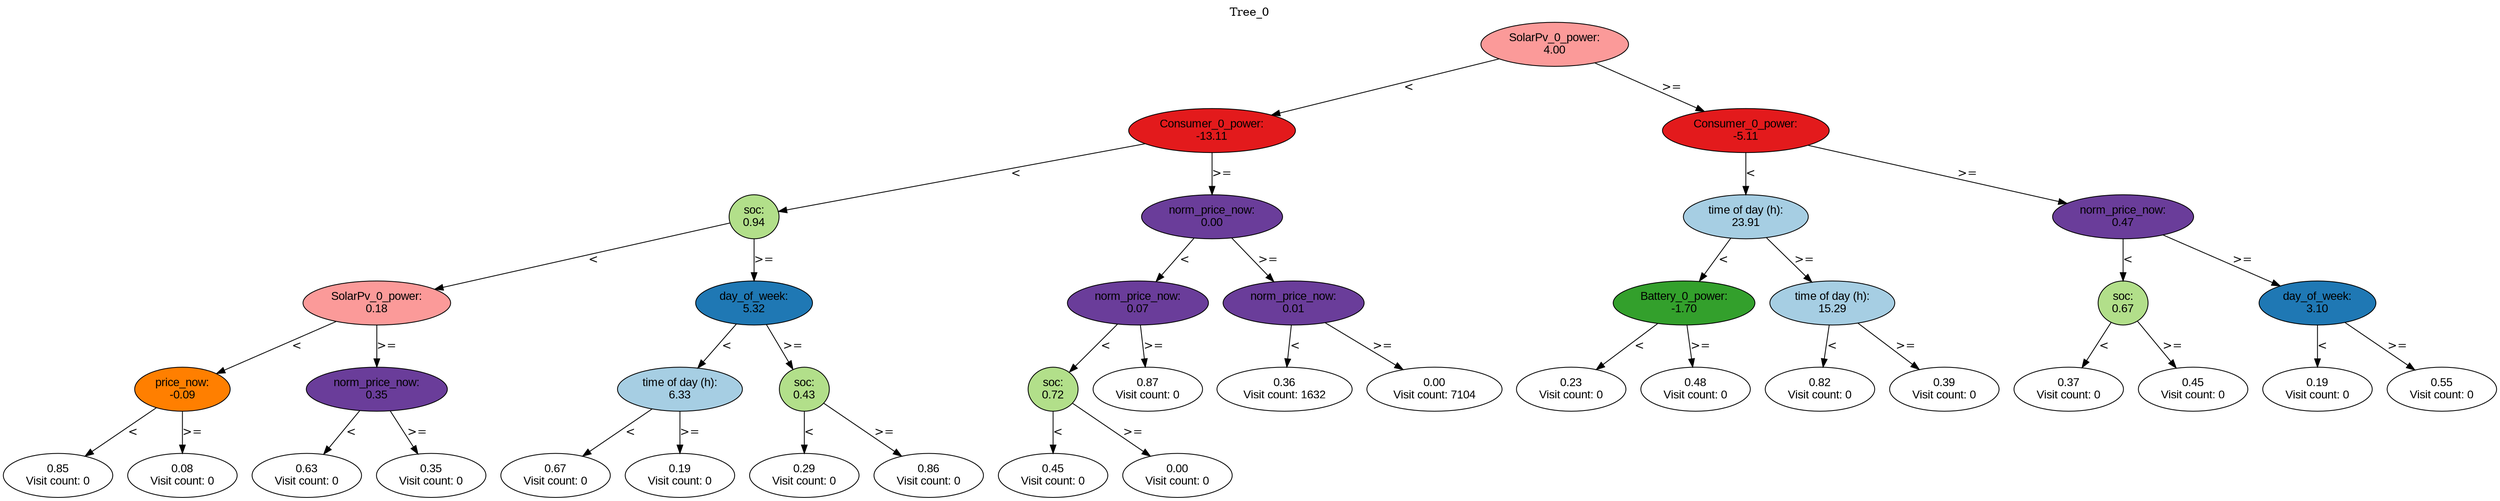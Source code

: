 digraph BST {
    node [fontname="Arial" style=filled colorscheme=paired12];
    0 [ label = "SolarPv_0_power:
4.00" fillcolor=5];
    1 [ label = "Consumer_0_power:
-13.11" fillcolor=6];
    2 [ label = "soc:
0.94" fillcolor=3];
    3 [ label = "SolarPv_0_power:
0.18" fillcolor=5];
    4 [ label = "price_now:
-0.09" fillcolor=8];
    5 [ label = "0.85
Visit count: 0" fillcolor=white];
    6 [ label = "0.08
Visit count: 0" fillcolor=white];
    7 [ label = "norm_price_now:
0.35" fillcolor=10];
    8 [ label = "0.63
Visit count: 0" fillcolor=white];
    9 [ label = "0.35
Visit count: 0" fillcolor=white];
    10 [ label = "day_of_week:
5.32" fillcolor=2];
    11 [ label = "time of day (h):
6.33" fillcolor=1];
    12 [ label = "0.67
Visit count: 0" fillcolor=white];
    13 [ label = "0.19
Visit count: 0" fillcolor=white];
    14 [ label = "soc:
0.43" fillcolor=3];
    15 [ label = "0.29
Visit count: 0" fillcolor=white];
    16 [ label = "0.86
Visit count: 0" fillcolor=white];
    17 [ label = "norm_price_now:
0.00" fillcolor=10];
    18 [ label = "norm_price_now:
0.07" fillcolor=10];
    19 [ label = "soc:
0.72" fillcolor=3];
    20 [ label = "0.45
Visit count: 0" fillcolor=white];
    21 [ label = "0.00
Visit count: 0" fillcolor=white];
    22 [ label = "0.87
Visit count: 0" fillcolor=white];
    23 [ label = "norm_price_now:
0.01" fillcolor=10];
    24 [ label = "0.36
Visit count: 1632" fillcolor=white];
    25 [ label = "0.00
Visit count: 7104" fillcolor=white];
    26 [ label = "Consumer_0_power:
-5.11" fillcolor=6];
    27 [ label = "time of day (h):
23.91" fillcolor=1];
    28 [ label = "Battery_0_power:
-1.70" fillcolor=4];
    29 [ label = "0.23
Visit count: 0" fillcolor=white];
    30 [ label = "0.48
Visit count: 0" fillcolor=white];
    31 [ label = "time of day (h):
15.29" fillcolor=1];
    32 [ label = "0.82
Visit count: 0" fillcolor=white];
    33 [ label = "0.39
Visit count: 0" fillcolor=white];
    34 [ label = "norm_price_now:
0.47" fillcolor=10];
    35 [ label = "soc:
0.67" fillcolor=3];
    36 [ label = "0.37
Visit count: 0" fillcolor=white];
    37 [ label = "0.45
Visit count: 0" fillcolor=white];
    38 [ label = "day_of_week:
3.10" fillcolor=2];
    39 [ label = "0.19
Visit count: 0" fillcolor=white];
    40 [ label = "0.55
Visit count: 0" fillcolor=white];

    0  -> 1[ label = "<"];
    0  -> 26[ label = ">="];
    1  -> 2[ label = "<"];
    1  -> 17[ label = ">="];
    2  -> 3[ label = "<"];
    2  -> 10[ label = ">="];
    3  -> 4[ label = "<"];
    3  -> 7[ label = ">="];
    4  -> 5[ label = "<"];
    4  -> 6[ label = ">="];
    7  -> 8[ label = "<"];
    7  -> 9[ label = ">="];
    10  -> 11[ label = "<"];
    10  -> 14[ label = ">="];
    11  -> 12[ label = "<"];
    11  -> 13[ label = ">="];
    14  -> 15[ label = "<"];
    14  -> 16[ label = ">="];
    17  -> 18[ label = "<"];
    17  -> 23[ label = ">="];
    18  -> 19[ label = "<"];
    18  -> 22[ label = ">="];
    19  -> 20[ label = "<"];
    19  -> 21[ label = ">="];
    23  -> 24[ label = "<"];
    23  -> 25[ label = ">="];
    26  -> 27[ label = "<"];
    26  -> 34[ label = ">="];
    27  -> 28[ label = "<"];
    27  -> 31[ label = ">="];
    28  -> 29[ label = "<"];
    28  -> 30[ label = ">="];
    31  -> 32[ label = "<"];
    31  -> 33[ label = ">="];
    34  -> 35[ label = "<"];
    34  -> 38[ label = ">="];
    35  -> 36[ label = "<"];
    35  -> 37[ label = ">="];
    38  -> 39[ label = "<"];
    38  -> 40[ label = ">="];

    labelloc="t";
    label="Tree_0";
}